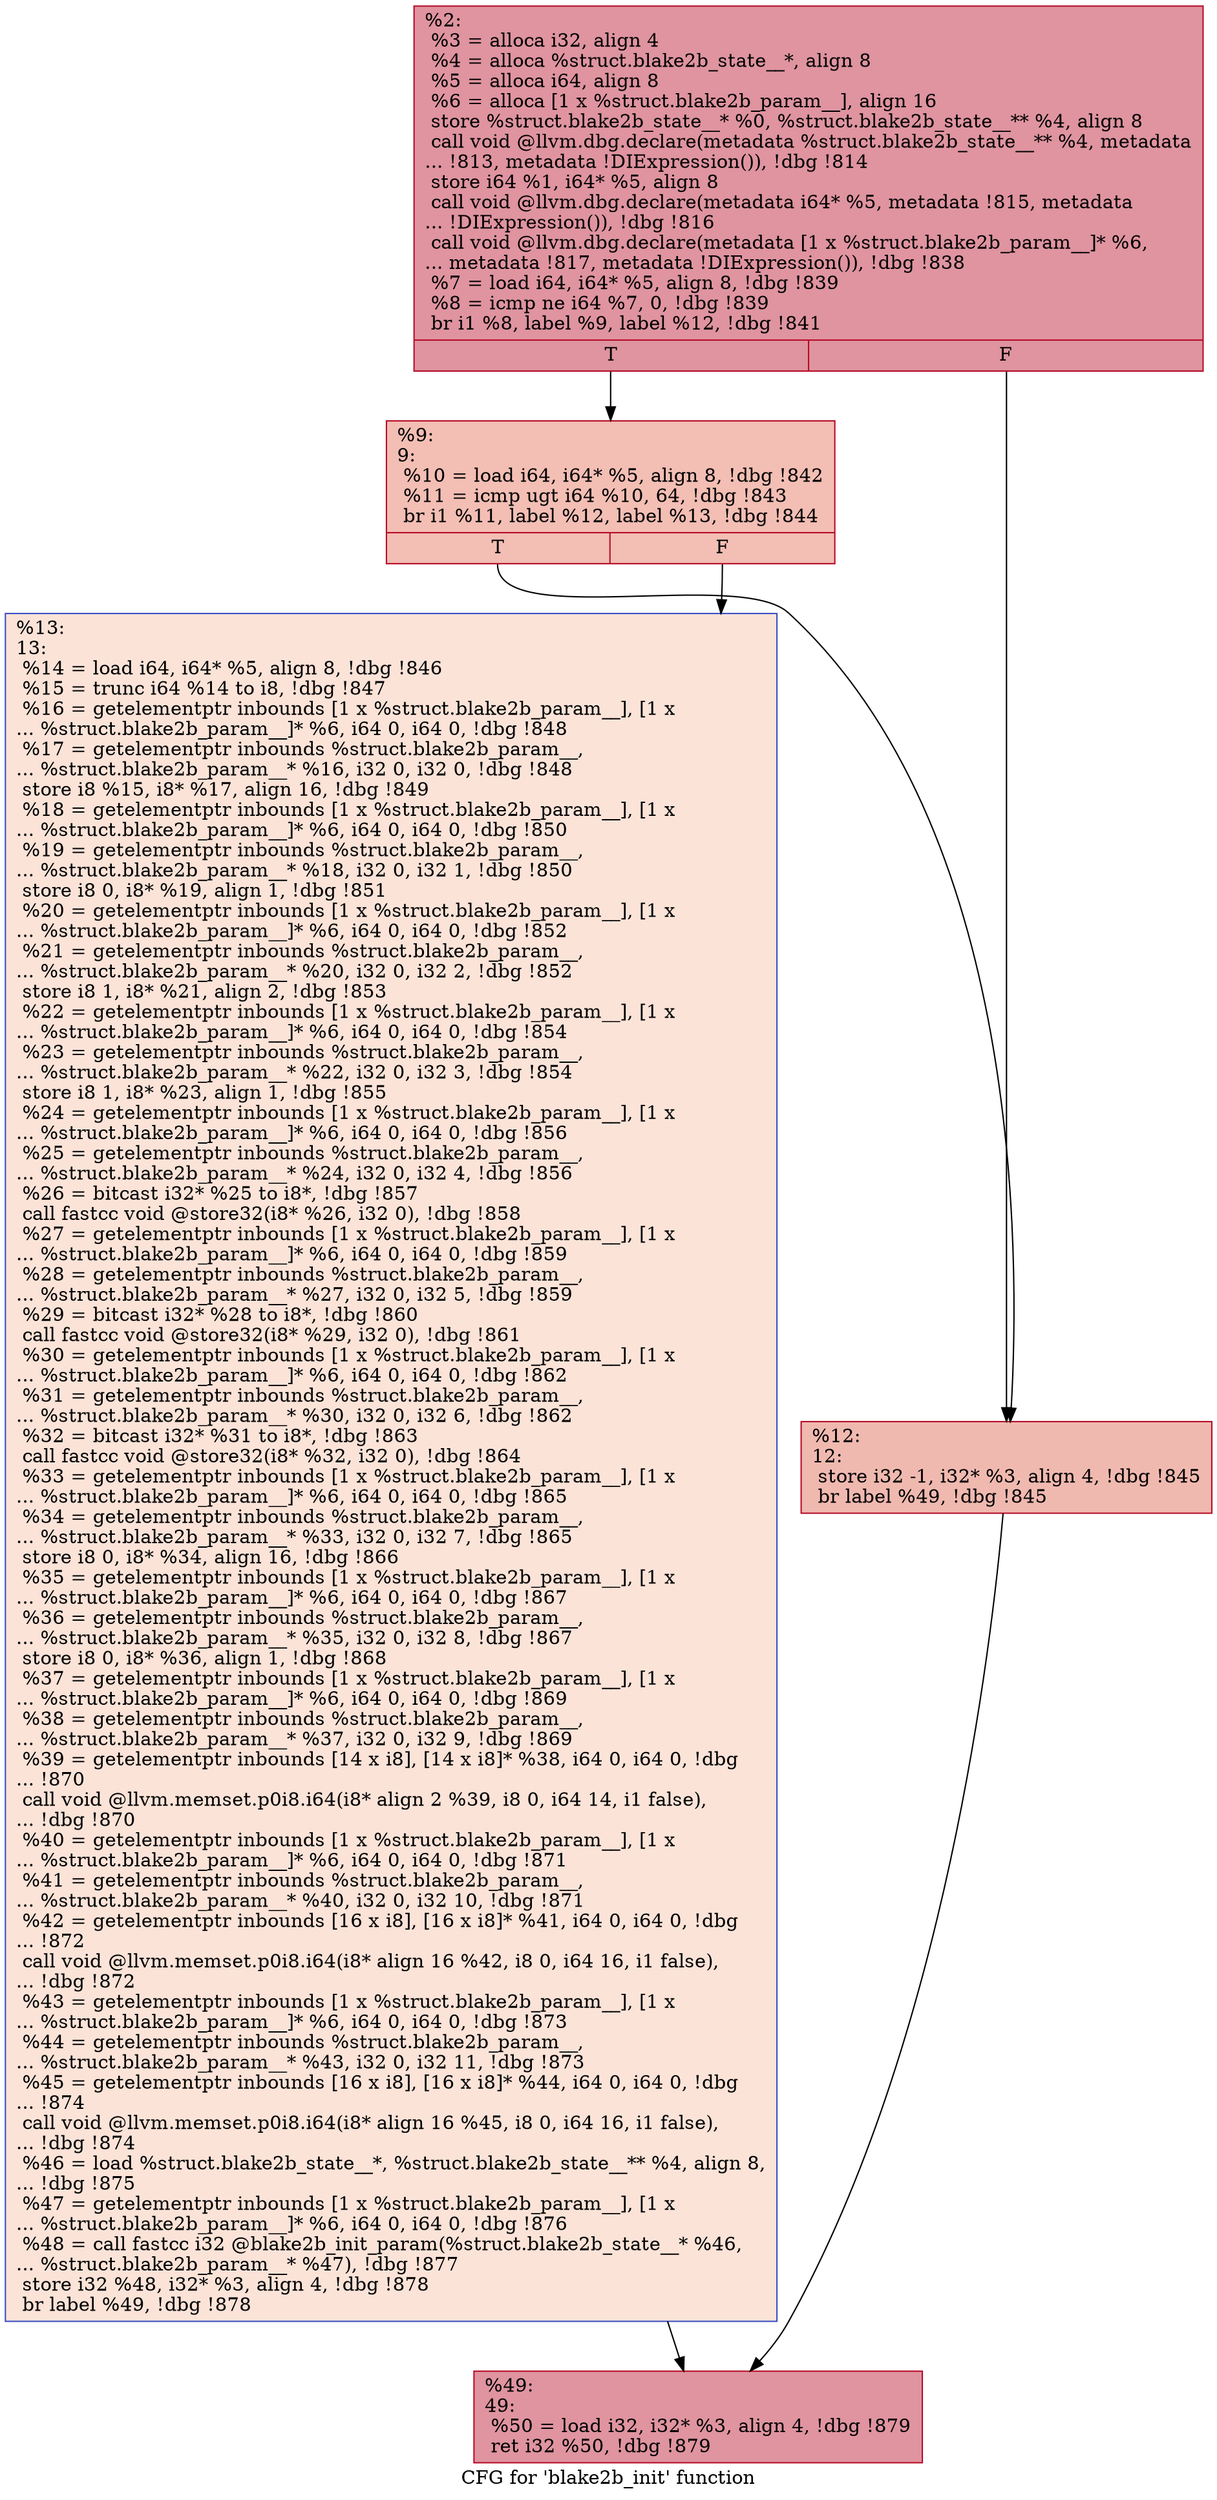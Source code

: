 digraph "CFG for 'blake2b_init' function" {
	label="CFG for 'blake2b_init' function";

	Node0x2149ae0 [shape=record,color="#b70d28ff", style=filled, fillcolor="#b70d2870",label="{%2:\l  %3 = alloca i32, align 4\l  %4 = alloca %struct.blake2b_state__*, align 8\l  %5 = alloca i64, align 8\l  %6 = alloca [1 x %struct.blake2b_param__], align 16\l  store %struct.blake2b_state__* %0, %struct.blake2b_state__** %4, align 8\l  call void @llvm.dbg.declare(metadata %struct.blake2b_state__** %4, metadata\l... !813, metadata !DIExpression()), !dbg !814\l  store i64 %1, i64* %5, align 8\l  call void @llvm.dbg.declare(metadata i64* %5, metadata !815, metadata\l... !DIExpression()), !dbg !816\l  call void @llvm.dbg.declare(metadata [1 x %struct.blake2b_param__]* %6,\l... metadata !817, metadata !DIExpression()), !dbg !838\l  %7 = load i64, i64* %5, align 8, !dbg !839\l  %8 = icmp ne i64 %7, 0, !dbg !839\l  br i1 %8, label %9, label %12, !dbg !841\l|{<s0>T|<s1>F}}"];
	Node0x2149ae0:s0 -> Node0x2150100;
	Node0x2149ae0:s1 -> Node0x2150150;
	Node0x2150100 [shape=record,color="#b70d28ff", style=filled, fillcolor="#e36c5570",label="{%9:\l9:                                                \l  %10 = load i64, i64* %5, align 8, !dbg !842\l  %11 = icmp ugt i64 %10, 64, !dbg !843\l  br i1 %11, label %12, label %13, !dbg !844\l|{<s0>T|<s1>F}}"];
	Node0x2150100:s0 -> Node0x2150150;
	Node0x2150100:s1 -> Node0x21501a0;
	Node0x2150150 [shape=record,color="#b70d28ff", style=filled, fillcolor="#de614d70",label="{%12:\l12:                                               \l  store i32 -1, i32* %3, align 4, !dbg !845\l  br label %49, !dbg !845\l}"];
	Node0x2150150 -> Node0x21501f0;
	Node0x21501a0 [shape=record,color="#3d50c3ff", style=filled, fillcolor="#f6bfa670",label="{%13:\l13:                                               \l  %14 = load i64, i64* %5, align 8, !dbg !846\l  %15 = trunc i64 %14 to i8, !dbg !847\l  %16 = getelementptr inbounds [1 x %struct.blake2b_param__], [1 x\l... %struct.blake2b_param__]* %6, i64 0, i64 0, !dbg !848\l  %17 = getelementptr inbounds %struct.blake2b_param__,\l... %struct.blake2b_param__* %16, i32 0, i32 0, !dbg !848\l  store i8 %15, i8* %17, align 16, !dbg !849\l  %18 = getelementptr inbounds [1 x %struct.blake2b_param__], [1 x\l... %struct.blake2b_param__]* %6, i64 0, i64 0, !dbg !850\l  %19 = getelementptr inbounds %struct.blake2b_param__,\l... %struct.blake2b_param__* %18, i32 0, i32 1, !dbg !850\l  store i8 0, i8* %19, align 1, !dbg !851\l  %20 = getelementptr inbounds [1 x %struct.blake2b_param__], [1 x\l... %struct.blake2b_param__]* %6, i64 0, i64 0, !dbg !852\l  %21 = getelementptr inbounds %struct.blake2b_param__,\l... %struct.blake2b_param__* %20, i32 0, i32 2, !dbg !852\l  store i8 1, i8* %21, align 2, !dbg !853\l  %22 = getelementptr inbounds [1 x %struct.blake2b_param__], [1 x\l... %struct.blake2b_param__]* %6, i64 0, i64 0, !dbg !854\l  %23 = getelementptr inbounds %struct.blake2b_param__,\l... %struct.blake2b_param__* %22, i32 0, i32 3, !dbg !854\l  store i8 1, i8* %23, align 1, !dbg !855\l  %24 = getelementptr inbounds [1 x %struct.blake2b_param__], [1 x\l... %struct.blake2b_param__]* %6, i64 0, i64 0, !dbg !856\l  %25 = getelementptr inbounds %struct.blake2b_param__,\l... %struct.blake2b_param__* %24, i32 0, i32 4, !dbg !856\l  %26 = bitcast i32* %25 to i8*, !dbg !857\l  call fastcc void @store32(i8* %26, i32 0), !dbg !858\l  %27 = getelementptr inbounds [1 x %struct.blake2b_param__], [1 x\l... %struct.blake2b_param__]* %6, i64 0, i64 0, !dbg !859\l  %28 = getelementptr inbounds %struct.blake2b_param__,\l... %struct.blake2b_param__* %27, i32 0, i32 5, !dbg !859\l  %29 = bitcast i32* %28 to i8*, !dbg !860\l  call fastcc void @store32(i8* %29, i32 0), !dbg !861\l  %30 = getelementptr inbounds [1 x %struct.blake2b_param__], [1 x\l... %struct.blake2b_param__]* %6, i64 0, i64 0, !dbg !862\l  %31 = getelementptr inbounds %struct.blake2b_param__,\l... %struct.blake2b_param__* %30, i32 0, i32 6, !dbg !862\l  %32 = bitcast i32* %31 to i8*, !dbg !863\l  call fastcc void @store32(i8* %32, i32 0), !dbg !864\l  %33 = getelementptr inbounds [1 x %struct.blake2b_param__], [1 x\l... %struct.blake2b_param__]* %6, i64 0, i64 0, !dbg !865\l  %34 = getelementptr inbounds %struct.blake2b_param__,\l... %struct.blake2b_param__* %33, i32 0, i32 7, !dbg !865\l  store i8 0, i8* %34, align 16, !dbg !866\l  %35 = getelementptr inbounds [1 x %struct.blake2b_param__], [1 x\l... %struct.blake2b_param__]* %6, i64 0, i64 0, !dbg !867\l  %36 = getelementptr inbounds %struct.blake2b_param__,\l... %struct.blake2b_param__* %35, i32 0, i32 8, !dbg !867\l  store i8 0, i8* %36, align 1, !dbg !868\l  %37 = getelementptr inbounds [1 x %struct.blake2b_param__], [1 x\l... %struct.blake2b_param__]* %6, i64 0, i64 0, !dbg !869\l  %38 = getelementptr inbounds %struct.blake2b_param__,\l... %struct.blake2b_param__* %37, i32 0, i32 9, !dbg !869\l  %39 = getelementptr inbounds [14 x i8], [14 x i8]* %38, i64 0, i64 0, !dbg\l... !870\l  call void @llvm.memset.p0i8.i64(i8* align 2 %39, i8 0, i64 14, i1 false),\l... !dbg !870\l  %40 = getelementptr inbounds [1 x %struct.blake2b_param__], [1 x\l... %struct.blake2b_param__]* %6, i64 0, i64 0, !dbg !871\l  %41 = getelementptr inbounds %struct.blake2b_param__,\l... %struct.blake2b_param__* %40, i32 0, i32 10, !dbg !871\l  %42 = getelementptr inbounds [16 x i8], [16 x i8]* %41, i64 0, i64 0, !dbg\l... !872\l  call void @llvm.memset.p0i8.i64(i8* align 16 %42, i8 0, i64 16, i1 false),\l... !dbg !872\l  %43 = getelementptr inbounds [1 x %struct.blake2b_param__], [1 x\l... %struct.blake2b_param__]* %6, i64 0, i64 0, !dbg !873\l  %44 = getelementptr inbounds %struct.blake2b_param__,\l... %struct.blake2b_param__* %43, i32 0, i32 11, !dbg !873\l  %45 = getelementptr inbounds [16 x i8], [16 x i8]* %44, i64 0, i64 0, !dbg\l... !874\l  call void @llvm.memset.p0i8.i64(i8* align 16 %45, i8 0, i64 16, i1 false),\l... !dbg !874\l  %46 = load %struct.blake2b_state__*, %struct.blake2b_state__** %4, align 8,\l... !dbg !875\l  %47 = getelementptr inbounds [1 x %struct.blake2b_param__], [1 x\l... %struct.blake2b_param__]* %6, i64 0, i64 0, !dbg !876\l  %48 = call fastcc i32 @blake2b_init_param(%struct.blake2b_state__* %46,\l... %struct.blake2b_param__* %47), !dbg !877\l  store i32 %48, i32* %3, align 4, !dbg !878\l  br label %49, !dbg !878\l}"];
	Node0x21501a0 -> Node0x21501f0;
	Node0x21501f0 [shape=record,color="#b70d28ff", style=filled, fillcolor="#b70d2870",label="{%49:\l49:                                               \l  %50 = load i32, i32* %3, align 4, !dbg !879\l  ret i32 %50, !dbg !879\l}"];
}
